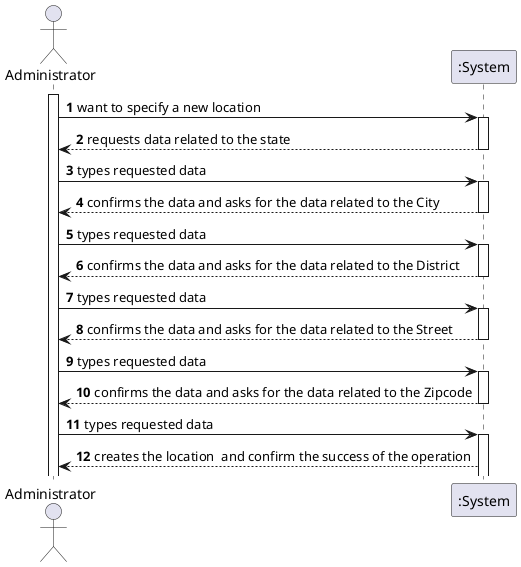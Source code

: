 @startuml
autonumber
actor "Administrator" as OE

activate OE
OE -> ":System" : want to specify a new location
activate ":System"
":System" --> OE : requests data related to the state

deactivate ":System"

OE -> ":System" : types requested data
activate ":System"
":System" --> OE : confirms the data and asks for the data related to the City
deactivate ":System"
OE -> ":System" : types requested data
activate ":System"
":System" --> OE : confirms the data and asks for the data related to the District
deactivate ":System"
OE -> ":System" : types requested data
activate ":System"
":System" --> OE : confirms the data and asks for the data related to the Street
deactivate ":System"
OE -> ":System" : types requested data
activate ":System"
":System" --> OE : confirms the data and asks for the data related to the Zipcode
deactivate ":System"
OE -> ":System" : types requested data
activate ":System"
":System" --> OE : creates the location  and confirm the success of the operation
@enduml